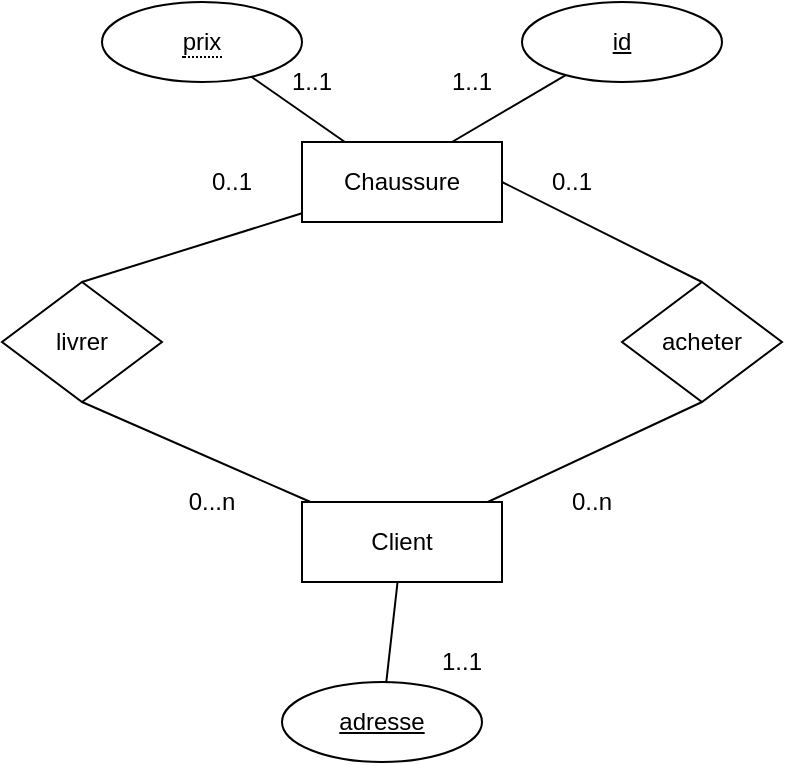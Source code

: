<mxfile version="18.0.6" type="device" pages="4"><diagram id="WHe3SmvJnj75jyFPNUw1" name="magasin_chaussure"><mxGraphModel dx="868" dy="553" grid="1" gridSize="10" guides="1" tooltips="1" connect="1" arrows="1" fold="1" page="1" pageScale="1" pageWidth="850" pageHeight="1100" math="0" shadow="0"><root><mxCell id="0"/><mxCell id="1" parent="0"/><mxCell id="M6S3AGJv5DJsPDNtvrL2-1" value="Client" style="whiteSpace=wrap;html=1;align=center;" vertex="1" parent="1"><mxGeometry x="370" y="270" width="100" height="40" as="geometry"/></mxCell><mxCell id="M6S3AGJv5DJsPDNtvrL2-2" value="Chaussure" style="whiteSpace=wrap;html=1;align=center;" vertex="1" parent="1"><mxGeometry x="370" y="90" width="100" height="40" as="geometry"/></mxCell><mxCell id="M6S3AGJv5DJsPDNtvrL2-3" value="livrer" style="shape=rhombus;perimeter=rhombusPerimeter;whiteSpace=wrap;html=1;align=center;" vertex="1" parent="1"><mxGeometry x="220" y="160" width="80" height="60" as="geometry"/></mxCell><mxCell id="M6S3AGJv5DJsPDNtvrL2-4" value="acheter" style="shape=rhombus;perimeter=rhombusPerimeter;whiteSpace=wrap;html=1;align=center;" vertex="1" parent="1"><mxGeometry x="530" y="160" width="80" height="60" as="geometry"/></mxCell><mxCell id="M6S3AGJv5DJsPDNtvrL2-6" value="id" style="ellipse;whiteSpace=wrap;html=1;align=center;fontStyle=4;" vertex="1" parent="1"><mxGeometry x="480" y="20" width="100" height="40" as="geometry"/></mxCell><mxCell id="M6S3AGJv5DJsPDNtvrL2-7" value="&lt;span style=&quot;border-bottom: 1px dotted&quot;&gt;prix&lt;/span&gt;" style="ellipse;whiteSpace=wrap;html=1;align=center;" vertex="1" parent="1"><mxGeometry x="270" y="20" width="100" height="40" as="geometry"/></mxCell><mxCell id="M6S3AGJv5DJsPDNtvrL2-8" value="adresse" style="ellipse;whiteSpace=wrap;html=1;align=center;fontStyle=4;" vertex="1" parent="1"><mxGeometry x="360" y="360" width="100" height="40" as="geometry"/></mxCell><mxCell id="M6S3AGJv5DJsPDNtvrL2-9" value="" style="endArrow=none;html=1;rounded=0;entryX=0.5;entryY=1;entryDx=0;entryDy=0;" edge="1" parent="1" source="M6S3AGJv5DJsPDNtvrL2-1" target="M6S3AGJv5DJsPDNtvrL2-4"><mxGeometry width="50" height="50" relative="1" as="geometry"><mxPoint x="400" y="270" as="sourcePoint"/><mxPoint x="450" y="220" as="targetPoint"/></mxGeometry></mxCell><mxCell id="M6S3AGJv5DJsPDNtvrL2-10" value="" style="endArrow=none;html=1;rounded=0;entryX=1;entryY=0.5;entryDx=0;entryDy=0;exitX=0.5;exitY=0;exitDx=0;exitDy=0;" edge="1" parent="1" source="M6S3AGJv5DJsPDNtvrL2-4" target="M6S3AGJv5DJsPDNtvrL2-2"><mxGeometry width="50" height="50" relative="1" as="geometry"><mxPoint x="400" y="270" as="sourcePoint"/><mxPoint x="450" y="220" as="targetPoint"/></mxGeometry></mxCell><mxCell id="M6S3AGJv5DJsPDNtvrL2-11" value="" style="endArrow=none;html=1;rounded=0;exitX=0.5;exitY=1;exitDx=0;exitDy=0;" edge="1" parent="1" source="M6S3AGJv5DJsPDNtvrL2-3" target="M6S3AGJv5DJsPDNtvrL2-1"><mxGeometry width="50" height="50" relative="1" as="geometry"><mxPoint x="400" y="270" as="sourcePoint"/><mxPoint x="450" y="220" as="targetPoint"/></mxGeometry></mxCell><mxCell id="M6S3AGJv5DJsPDNtvrL2-12" value="" style="endArrow=none;html=1;rounded=0;exitX=0.5;exitY=0;exitDx=0;exitDy=0;" edge="1" parent="1" source="M6S3AGJv5DJsPDNtvrL2-3" target="M6S3AGJv5DJsPDNtvrL2-2"><mxGeometry width="50" height="50" relative="1" as="geometry"><mxPoint x="280" y="110" as="sourcePoint"/><mxPoint x="330" y="100" as="targetPoint"/></mxGeometry></mxCell><mxCell id="M6S3AGJv5DJsPDNtvrL2-13" value="" style="endArrow=none;html=1;rounded=0;" edge="1" parent="1" source="M6S3AGJv5DJsPDNtvrL2-8" target="M6S3AGJv5DJsPDNtvrL2-1"><mxGeometry width="50" height="50" relative="1" as="geometry"><mxPoint x="470" y="340" as="sourcePoint"/><mxPoint x="310" y="350" as="targetPoint"/></mxGeometry></mxCell><mxCell id="M6S3AGJv5DJsPDNtvrL2-14" value="" style="endArrow=none;html=1;rounded=0;exitX=0.75;exitY=0;exitDx=0;exitDy=0;" edge="1" parent="1" source="M6S3AGJv5DJsPDNtvrL2-2" target="M6S3AGJv5DJsPDNtvrL2-6"><mxGeometry width="50" height="50" relative="1" as="geometry"><mxPoint x="400" y="270" as="sourcePoint"/><mxPoint x="450" y="220" as="targetPoint"/></mxGeometry></mxCell><mxCell id="M6S3AGJv5DJsPDNtvrL2-15" value="" style="endArrow=none;html=1;rounded=0;" edge="1" parent="1" source="M6S3AGJv5DJsPDNtvrL2-7" target="M6S3AGJv5DJsPDNtvrL2-2"><mxGeometry width="50" height="50" relative="1" as="geometry"><mxPoint x="400" y="270" as="sourcePoint"/><mxPoint x="400" y="30" as="targetPoint"/></mxGeometry></mxCell><mxCell id="M6S3AGJv5DJsPDNtvrL2-16" value="0...n" style="text;html=1;strokeColor=none;fillColor=none;align=center;verticalAlign=middle;whiteSpace=wrap;rounded=0;" vertex="1" parent="1"><mxGeometry x="300" y="260" width="50" height="20" as="geometry"/></mxCell><mxCell id="M6S3AGJv5DJsPDNtvrL2-17" value="0..1" style="text;html=1;strokeColor=none;fillColor=none;align=center;verticalAlign=middle;whiteSpace=wrap;rounded=0;" vertex="1" parent="1"><mxGeometry x="310" y="100" width="50" height="20" as="geometry"/></mxCell><mxCell id="M6S3AGJv5DJsPDNtvrL2-18" value="0..1" style="text;html=1;strokeColor=none;fillColor=none;align=center;verticalAlign=middle;whiteSpace=wrap;rounded=0;" vertex="1" parent="1"><mxGeometry x="480" y="100" width="50" height="20" as="geometry"/></mxCell><mxCell id="M6S3AGJv5DJsPDNtvrL2-19" value="0..n" style="text;html=1;strokeColor=none;fillColor=none;align=center;verticalAlign=middle;whiteSpace=wrap;rounded=0;" vertex="1" parent="1"><mxGeometry x="490" y="260" width="50" height="20" as="geometry"/></mxCell><mxCell id="M6S3AGJv5DJsPDNtvrL2-20" value="1..1" style="text;html=1;strokeColor=none;fillColor=none;align=center;verticalAlign=middle;whiteSpace=wrap;rounded=0;" vertex="1" parent="1"><mxGeometry x="350" y="50" width="50" height="20" as="geometry"/></mxCell><mxCell id="M6S3AGJv5DJsPDNtvrL2-21" value="1..1" style="text;html=1;strokeColor=none;fillColor=none;align=center;verticalAlign=middle;whiteSpace=wrap;rounded=0;" vertex="1" parent="1"><mxGeometry x="430" y="50" width="50" height="20" as="geometry"/></mxCell><mxCell id="M6S3AGJv5DJsPDNtvrL2-22" value="1..1" style="text;html=1;strokeColor=none;fillColor=none;align=center;verticalAlign=middle;whiteSpace=wrap;rounded=0;" vertex="1" parent="1"><mxGeometry x="425" y="340" width="50" height="20" as="geometry"/></mxCell></root></mxGraphModel></diagram><diagram id="t31VVGCOXZVhEwH0YgsE" name="exo_cours"><mxGraphModel dx="868" dy="553" grid="1" gridSize="10" guides="1" tooltips="1" connect="1" arrows="1" fold="1" page="1" pageScale="1" pageWidth="850" pageHeight="1100" math="0" shadow="0"><root><mxCell id="0"/><mxCell id="1" parent="0"/><mxCell id="t9AbwiovJPpBKCXAhhIv-1" value="Garantie" style="rounded=0;whiteSpace=wrap;html=1;" vertex="1" parent="1"><mxGeometry x="360" y="260" width="70" height="40" as="geometry"/></mxCell><mxCell id="t9AbwiovJPpBKCXAhhIv-2" value="Fournisseur" style="rounded=0;whiteSpace=wrap;html=1;" vertex="1" parent="1"><mxGeometry x="500" y="260" width="80" height="40" as="geometry"/></mxCell><mxCell id="t9AbwiovJPpBKCXAhhIv-3" value="Ordinateur" style="rounded=0;whiteSpace=wrap;html=1;" vertex="1" parent="1"><mxGeometry x="360" y="140" width="70" height="40" as="geometry"/></mxCell><mxCell id="t9AbwiovJPpBKCXAhhIv-4" value="numInventaire" style="ellipse;whiteSpace=wrap;html=1;fontStyle=4" vertex="1" parent="1"><mxGeometry x="140" y="140" width="85" height="40" as="geometry"/></mxCell><mxCell id="t9AbwiovJPpBKCXAhhIv-8" value="" style="endArrow=none;html=1;rounded=0;exitX=1;exitY=0.5;exitDx=0;exitDy=0;entryX=0;entryY=0.5;entryDx=0;entryDy=0;" edge="1" parent="1" source="t9AbwiovJPpBKCXAhhIv-4" target="t9AbwiovJPpBKCXAhhIv-3"><mxGeometry width="50" height="50" relative="1" as="geometry"><mxPoint x="400" y="310" as="sourcePoint"/><mxPoint x="450" y="260" as="targetPoint"/></mxGeometry></mxCell><mxCell id="t9AbwiovJPpBKCXAhhIv-9" value="dateAchat" style="ellipse;whiteSpace=wrap;html=1;" vertex="1" parent="1"><mxGeometry x="180" y="40" width="85" height="40" as="geometry"/></mxCell><mxCell id="t9AbwiovJPpBKCXAhhIv-10" value="" style="endArrow=none;html=1;rounded=0;entryX=0;entryY=0.5;entryDx=0;entryDy=0;" edge="1" parent="1" source="t9AbwiovJPpBKCXAhhIv-9" target="t9AbwiovJPpBKCXAhhIv-3"><mxGeometry width="50" height="50" relative="1" as="geometry"><mxPoint x="400" y="310" as="sourcePoint"/><mxPoint x="450" y="260" as="targetPoint"/></mxGeometry></mxCell><mxCell id="t9AbwiovJPpBKCXAhhIv-11" value="nom" style="ellipse;whiteSpace=wrap;html=1;" vertex="1" parent="1"><mxGeometry x="360" y="40" width="85" height="40" as="geometry"/></mxCell><mxCell id="t9AbwiovJPpBKCXAhhIv-12" value="" style="endArrow=none;html=1;rounded=0;exitX=0.6;exitY=0;exitDx=0;exitDy=0;exitPerimeter=0;" edge="1" parent="1" source="t9AbwiovJPpBKCXAhhIv-3" target="t9AbwiovJPpBKCXAhhIv-11"><mxGeometry width="50" height="50" relative="1" as="geometry"><mxPoint x="440" y="120" as="sourcePoint"/><mxPoint x="450" y="260" as="targetPoint"/></mxGeometry></mxCell><mxCell id="t9AbwiovJPpBKCXAhhIv-15" value="piece" style="ellipse;whiteSpace=wrap;html=1;" vertex="1" parent="1"><mxGeometry x="355" y="400" width="90" height="40" as="geometry"/></mxCell><mxCell id="t9AbwiovJPpBKCXAhhIv-16" value="date" style="ellipse;whiteSpace=wrap;html=1;" vertex="1" parent="1"><mxGeometry x="170" y="260" width="85" height="40" as="geometry"/></mxCell><mxCell id="t9AbwiovJPpBKCXAhhIv-17" value="duree" style="ellipse;whiteSpace=wrap;html=1;" vertex="1" parent="1"><mxGeometry x="180" y="400" width="85" height="40" as="geometry"/></mxCell><mxCell id="t9AbwiovJPpBKCXAhhIv-18" value="" style="endArrow=none;html=1;rounded=0;" edge="1" parent="1" source="t9AbwiovJPpBKCXAhhIv-15" target="t9AbwiovJPpBKCXAhhIv-1"><mxGeometry width="50" height="50" relative="1" as="geometry"><mxPoint x="400" y="310" as="sourcePoint"/><mxPoint x="450" y="260" as="targetPoint"/></mxGeometry></mxCell><mxCell id="t9AbwiovJPpBKCXAhhIv-19" value="" style="endArrow=none;html=1;rounded=0;" edge="1" parent="1" source="t9AbwiovJPpBKCXAhhIv-16" target="t9AbwiovJPpBKCXAhhIv-1"><mxGeometry width="50" height="50" relative="1" as="geometry"><mxPoint x="400" y="310" as="sourcePoint"/><mxPoint x="330" y="310" as="targetPoint"/></mxGeometry></mxCell><mxCell id="t9AbwiovJPpBKCXAhhIv-21" value="" style="endArrow=none;html=1;rounded=0;" edge="1" parent="1" source="t9AbwiovJPpBKCXAhhIv-1" target="t9AbwiovJPpBKCXAhhIv-17"><mxGeometry width="50" height="50" relative="1" as="geometry"><mxPoint x="340" y="370" as="sourcePoint"/><mxPoint x="450" y="260" as="targetPoint"/></mxGeometry></mxCell><mxCell id="t9AbwiovJPpBKCXAhhIv-22" value="nom" style="ellipse;whiteSpace=wrap;html=1;" vertex="1" parent="1"><mxGeometry x="660" y="160" width="85" height="40" as="geometry"/></mxCell><mxCell id="t9AbwiovJPpBKCXAhhIv-23" value="adresse" style="ellipse;whiteSpace=wrap;html=1;" vertex="1" parent="1"><mxGeometry x="670" y="260" width="85" height="40" as="geometry"/></mxCell><mxCell id="t9AbwiovJPpBKCXAhhIv-25" value="id" style="ellipse;whiteSpace=wrap;html=1;fontStyle=4" vertex="1" parent="1"><mxGeometry x="660" y="360" width="85" height="40" as="geometry"/></mxCell><mxCell id="t9AbwiovJPpBKCXAhhIv-26" value="marque" style="ellipse;whiteSpace=wrap;html=1;" vertex="1" parent="1"><mxGeometry x="510" y="40" width="85" height="40" as="geometry"/></mxCell><mxCell id="t9AbwiovJPpBKCXAhhIv-27" value="" style="endArrow=none;html=1;rounded=0;exitX=1;exitY=0.25;exitDx=0;exitDy=0;" edge="1" parent="1" source="t9AbwiovJPpBKCXAhhIv-3" target="t9AbwiovJPpBKCXAhhIv-26"><mxGeometry width="50" height="50" relative="1" as="geometry"><mxPoint x="410" y="290" as="sourcePoint"/><mxPoint x="460" y="240" as="targetPoint"/></mxGeometry></mxCell><mxCell id="t9AbwiovJPpBKCXAhhIv-28" value="" style="endArrow=none;html=1;rounded=0;" edge="1" parent="1" source="t9AbwiovJPpBKCXAhhIv-2" target="t9AbwiovJPpBKCXAhhIv-22"><mxGeometry width="50" height="50" relative="1" as="geometry"><mxPoint x="410" y="290" as="sourcePoint"/><mxPoint x="460" y="240" as="targetPoint"/></mxGeometry></mxCell><mxCell id="t9AbwiovJPpBKCXAhhIv-29" value="" style="endArrow=none;html=1;rounded=0;exitX=1;exitY=0.5;exitDx=0;exitDy=0;" edge="1" parent="1" source="t9AbwiovJPpBKCXAhhIv-2" target="t9AbwiovJPpBKCXAhhIv-23"><mxGeometry width="50" height="50" relative="1" as="geometry"><mxPoint x="600" y="320" as="sourcePoint"/><mxPoint x="460" y="240" as="targetPoint"/></mxGeometry></mxCell><mxCell id="t9AbwiovJPpBKCXAhhIv-30" value="" style="endArrow=none;html=1;rounded=0;entryX=0.047;entryY=0.2;entryDx=0;entryDy=0;entryPerimeter=0;" edge="1" parent="1" source="t9AbwiovJPpBKCXAhhIv-2" target="t9AbwiovJPpBKCXAhhIv-25"><mxGeometry width="50" height="50" relative="1" as="geometry"><mxPoint x="410" y="290" as="sourcePoint"/><mxPoint x="460" y="240" as="targetPoint"/></mxGeometry></mxCell><mxCell id="t9AbwiovJPpBKCXAhhIv-31" value="num" style="ellipse;whiteSpace=wrap;html=1;fontStyle=4" vertex="1" parent="1"><mxGeometry x="170" y="320" width="85" height="40" as="geometry"/></mxCell><mxCell id="t9AbwiovJPpBKCXAhhIv-32" value="" style="endArrow=none;html=1;rounded=0;exitX=1;exitY=0.5;exitDx=0;exitDy=0;entryX=0;entryY=1;entryDx=0;entryDy=0;" edge="1" parent="1" source="t9AbwiovJPpBKCXAhhIv-31" target="t9AbwiovJPpBKCXAhhIv-1"><mxGeometry width="50" height="50" relative="1" as="geometry"><mxPoint x="410" y="290" as="sourcePoint"/><mxPoint x="460" y="240" as="targetPoint"/></mxGeometry></mxCell><mxCell id="t9AbwiovJPpBKCXAhhIv-33" value="Contrat" style="rhombus;whiteSpace=wrap;html=1;" vertex="1" parent="1"><mxGeometry x="460" y="190" width="60" height="50" as="geometry"/></mxCell><mxCell id="t9AbwiovJPpBKCXAhhIv-34" value="" style="endArrow=none;html=1;rounded=0;entryX=0.5;entryY=1;entryDx=0;entryDy=0;edgeStyle=orthogonalEdgeStyle;curved=1;" edge="1" parent="1" source="t9AbwiovJPpBKCXAhhIv-2" target="t9AbwiovJPpBKCXAhhIv-33"><mxGeometry width="50" height="50" relative="1" as="geometry"><mxPoint x="410" y="290" as="sourcePoint"/><mxPoint x="460" y="240" as="targetPoint"/></mxGeometry></mxCell><mxCell id="t9AbwiovJPpBKCXAhhIv-35" value="1..1" style="text;html=1;strokeColor=none;fillColor=none;align=center;verticalAlign=middle;whiteSpace=wrap;rounded=0;" vertex="1" parent="1"><mxGeometry x="532.5" y="230" width="40" height="20" as="geometry"/></mxCell><mxCell id="t9AbwiovJPpBKCXAhhIv-36" value="" style="endArrow=none;html=1;rounded=0;exitX=0;exitY=0.5;exitDx=0;exitDy=0;edgeStyle=orthogonalEdgeStyle;curved=1;" edge="1" parent="1" source="t9AbwiovJPpBKCXAhhIv-33" target="t9AbwiovJPpBKCXAhhIv-3"><mxGeometry width="50" height="50" relative="1" as="geometry"><mxPoint x="390" y="290" as="sourcePoint"/><mxPoint x="440" y="240" as="targetPoint"/></mxGeometry></mxCell><mxCell id="t9AbwiovJPpBKCXAhhIv-37" value="1..n" style="text;html=1;strokeColor=none;fillColor=none;align=center;verticalAlign=middle;whiteSpace=wrap;rounded=0;" vertex="1" parent="1"><mxGeometry x="425" y="155" width="40" height="20" as="geometry"/></mxCell><mxCell id="t9AbwiovJPpBKCXAhhIv-38" value="" style="endArrow=none;html=1;rounded=0;entryX=0;entryY=1;entryDx=0;entryDy=0;exitX=0;exitY=0;exitDx=0;exitDy=0;edgeStyle=orthogonalEdgeStyle;curved=1;" edge="1" parent="1" source="t9AbwiovJPpBKCXAhhIv-1" target="t9AbwiovJPpBKCXAhhIv-33"><mxGeometry width="50" height="50" relative="1" as="geometry"><mxPoint x="390" y="290" as="sourcePoint"/><mxPoint x="440" y="240" as="targetPoint"/></mxGeometry></mxCell><mxCell id="t9AbwiovJPpBKCXAhhIv-39" value="1..1" style="text;html=1;strokeColor=none;fillColor=none;align=center;verticalAlign=middle;whiteSpace=wrap;rounded=0;" vertex="1" parent="1"><mxGeometry x="355" y="230" width="40" height="20" as="geometry"/></mxCell><mxCell id="t9AbwiovJPpBKCXAhhIv-40" value="is_societe" style="ellipse;whiteSpace=wrap;html=1;fontStyle=0" vertex="1" parent="1"><mxGeometry x="570" y="410" width="110" height="40" as="geometry"/></mxCell><mxCell id="t9AbwiovJPpBKCXAhhIv-41" value="" style="endArrow=none;html=1;rounded=0;" edge="1" parent="1" source="t9AbwiovJPpBKCXAhhIv-40" target="t9AbwiovJPpBKCXAhhIv-2"><mxGeometry width="50" height="50" relative="1" as="geometry"><mxPoint x="390" y="290" as="sourcePoint"/><mxPoint x="440" y="240" as="targetPoint"/></mxGeometry></mxCell><mxCell id="t9AbwiovJPpBKCXAhhIv-42" value="cout forfaitaire&lt;br&gt;" style="ellipse;whiteSpace=wrap;html=1;" vertex="1" parent="1"><mxGeometry x="550" y="130" width="80" height="40" as="geometry"/></mxCell><mxCell id="t9AbwiovJPpBKCXAhhIv-43" value="" style="endArrow=none;html=1;rounded=0;" edge="1" parent="1" source="t9AbwiovJPpBKCXAhhIv-33" target="t9AbwiovJPpBKCXAhhIv-42"><mxGeometry width="50" height="50" relative="1" as="geometry"><mxPoint x="560" y="210" as="sourcePoint"/><mxPoint x="440" y="220" as="targetPoint"/></mxGeometry></mxCell></root></mxGraphModel></diagram><diagram id="Hl3TequxYfqohYK058vu" name="institut_isi"><mxGraphModel dx="868" dy="553" grid="1" gridSize="10" guides="1" tooltips="1" connect="1" arrows="1" fold="1" page="1" pageScale="1" pageWidth="850" pageHeight="1100" math="0" shadow="0"><root><mxCell id="0"/><mxCell id="1" parent="0"/><mxCell id="HtGl0H86y4g6JmvkwleT-20" style="edgeStyle=none;rounded=1;orthogonalLoop=1;jettySize=auto;html=1;endArrow=none;endFill=0;" edge="1" parent="1" source="HtGl0H86y4g6JmvkwleT-1" target="HtGl0H86y4g6JmvkwleT-13"><mxGeometry relative="1" as="geometry"/></mxCell><mxCell id="HtGl0H86y4g6JmvkwleT-21" style="edgeStyle=none;rounded=1;orthogonalLoop=1;jettySize=auto;html=1;endArrow=none;endFill=0;" edge="1" parent="1" source="HtGl0H86y4g6JmvkwleT-1" target="HtGl0H86y4g6JmvkwleT-7"><mxGeometry relative="1" as="geometry"/></mxCell><mxCell id="HtGl0H86y4g6JmvkwleT-23" style="edgeStyle=none;rounded=1;orthogonalLoop=1;jettySize=auto;html=1;endArrow=none;endFill=0;" edge="1" parent="1" source="HtGl0H86y4g6JmvkwleT-1" target="HtGl0H86y4g6JmvkwleT-4"><mxGeometry relative="1" as="geometry"/></mxCell><mxCell id="HtGl0H86y4g6JmvkwleT-24" style="edgeStyle=none;rounded=1;orthogonalLoop=1;jettySize=auto;html=1;endArrow=none;endFill=0;" edge="1" parent="1" source="HtGl0H86y4g6JmvkwleT-1" target="HtGl0H86y4g6JmvkwleT-11"><mxGeometry relative="1" as="geometry"/></mxCell><mxCell id="HtGl0H86y4g6JmvkwleT-25" style="edgeStyle=none;rounded=1;orthogonalLoop=1;jettySize=auto;html=1;endArrow=none;endFill=0;" edge="1" parent="1" source="HtGl0H86y4g6JmvkwleT-1" target="HtGl0H86y4g6JmvkwleT-9"><mxGeometry relative="1" as="geometry"/></mxCell><mxCell id="HtGl0H86y4g6JmvkwleT-42" style="edgeStyle=orthogonalEdgeStyle;curved=1;rounded=1;orthogonalLoop=1;jettySize=auto;html=1;endArrow=none;endFill=0;entryX=0.395;entryY=0.9;entryDx=0;entryDy=0;entryPerimeter=0;" edge="1" parent="1" source="HtGl0H86y4g6JmvkwleT-1" target="HtGl0H86y4g6JmvkwleT-43"><mxGeometry relative="1" as="geometry"><mxPoint x="540" y="310" as="targetPoint"/></mxGeometry></mxCell><mxCell id="HtGl0H86y4g6JmvkwleT-45" value="1..n" style="edgeLabel;html=1;align=center;verticalAlign=middle;resizable=0;points=[];" vertex="1" connectable="0" parent="HtGl0H86y4g6JmvkwleT-42"><mxGeometry x="-0.631" y="-3" relative="1" as="geometry"><mxPoint as="offset"/></mxGeometry></mxCell><mxCell id="HtGl0H86y4g6JmvkwleT-1" value="Professeur" style="whiteSpace=wrap;html=1;align=center;rounded=1;" vertex="1" parent="1"><mxGeometry x="380" y="300" width="100" height="40" as="geometry"/></mxCell><mxCell id="HtGl0H86y4g6JmvkwleT-26" style="edgeStyle=none;rounded=1;orthogonalLoop=1;jettySize=auto;html=1;endArrow=none;endFill=0;" edge="1" parent="1" source="HtGl0H86y4g6JmvkwleT-2" target="HtGl0H86y4g6JmvkwleT-16"><mxGeometry relative="1" as="geometry"/></mxCell><mxCell id="HtGl0H86y4g6JmvkwleT-27" style="edgeStyle=none;rounded=1;orthogonalLoop=1;jettySize=auto;html=1;endArrow=none;endFill=0;" edge="1" parent="1" source="HtGl0H86y4g6JmvkwleT-2" target="HtGl0H86y4g6JmvkwleT-5"><mxGeometry relative="1" as="geometry"/></mxCell><mxCell id="HtGl0H86y4g6JmvkwleT-28" style="edgeStyle=none;rounded=1;orthogonalLoop=1;jettySize=auto;html=1;entryX=1;entryY=1;entryDx=0;entryDy=0;endArrow=none;endFill=0;" edge="1" parent="1" source="HtGl0H86y4g6JmvkwleT-2" target="HtGl0H86y4g6JmvkwleT-8"><mxGeometry relative="1" as="geometry"/></mxCell><mxCell id="HtGl0H86y4g6JmvkwleT-29" style="edgeStyle=none;rounded=1;orthogonalLoop=1;jettySize=auto;html=1;entryX=0.5;entryY=1;entryDx=0;entryDy=0;endArrow=none;endFill=0;" edge="1" parent="1" source="HtGl0H86y4g6JmvkwleT-2" target="HtGl0H86y4g6JmvkwleT-12"><mxGeometry relative="1" as="geometry"/></mxCell><mxCell id="HtGl0H86y4g6JmvkwleT-30" style="edgeStyle=none;rounded=1;orthogonalLoop=1;jettySize=auto;html=1;entryX=0;entryY=1;entryDx=0;entryDy=0;endArrow=none;endFill=0;" edge="1" parent="1" source="HtGl0H86y4g6JmvkwleT-2" target="HtGl0H86y4g6JmvkwleT-10"><mxGeometry relative="1" as="geometry"/></mxCell><mxCell id="HtGl0H86y4g6JmvkwleT-31" style="edgeStyle=none;rounded=1;orthogonalLoop=1;jettySize=auto;html=1;endArrow=none;endFill=0;" edge="1" parent="1" source="HtGl0H86y4g6JmvkwleT-2" target="HtGl0H86y4g6JmvkwleT-14"><mxGeometry relative="1" as="geometry"/></mxCell><mxCell id="HtGl0H86y4g6JmvkwleT-39" value="" style="edgeStyle=orthogonalEdgeStyle;curved=1;rounded=1;orthogonalLoop=1;jettySize=auto;html=1;endArrow=none;endFill=0;" edge="1" parent="1" source="HtGl0H86y4g6JmvkwleT-2" target="HtGl0H86y4g6JmvkwleT-35"><mxGeometry relative="1" as="geometry"/></mxCell><mxCell id="HtGl0H86y4g6JmvkwleT-40" value="1..n" style="edgeLabel;html=1;align=center;verticalAlign=middle;resizable=0;points=[];" vertex="1" connectable="0" parent="HtGl0H86y4g6JmvkwleT-39"><mxGeometry x="-0.63" y="4" relative="1" as="geometry"><mxPoint as="offset"/></mxGeometry></mxCell><mxCell id="HtGl0H86y4g6JmvkwleT-2" value="Etudiant" style="whiteSpace=wrap;html=1;align=center;rounded=1;" vertex="1" parent="1"><mxGeometry x="375" y="60" width="100" height="40" as="geometry"/></mxCell><mxCell id="HtGl0H86y4g6JmvkwleT-32" style="edgeStyle=none;rounded=1;orthogonalLoop=1;jettySize=auto;html=1;endArrow=none;endFill=0;" edge="1" parent="1" source="HtGl0H86y4g6JmvkwleT-3" target="HtGl0H86y4g6JmvkwleT-18"><mxGeometry relative="1" as="geometry"/></mxCell><mxCell id="HtGl0H86y4g6JmvkwleT-33" style="edgeStyle=none;rounded=1;orthogonalLoop=1;jettySize=auto;html=1;endArrow=none;endFill=0;" edge="1" parent="1" source="HtGl0H86y4g6JmvkwleT-3" target="HtGl0H86y4g6JmvkwleT-6"><mxGeometry relative="1" as="geometry"/></mxCell><mxCell id="HtGl0H86y4g6JmvkwleT-34" style="edgeStyle=none;rounded=1;orthogonalLoop=1;jettySize=auto;html=1;endArrow=none;endFill=0;" edge="1" parent="1" source="HtGl0H86y4g6JmvkwleT-3" target="HtGl0H86y4g6JmvkwleT-17"><mxGeometry relative="1" as="geometry"/></mxCell><mxCell id="HtGl0H86y4g6JmvkwleT-3" value="Cours" style="whiteSpace=wrap;html=1;align=center;rounded=1;" vertex="1" parent="1"><mxGeometry x="620" y="160" width="100" height="40" as="geometry"/></mxCell><mxCell id="HtGl0H86y4g6JmvkwleT-4" value="&lt;span style=&quot;border-bottom: 1px dotted&quot;&gt;id_prof&lt;br&gt;&lt;br&gt;&lt;/span&gt;" style="ellipse;whiteSpace=wrap;html=1;align=center;rounded=1;" vertex="1" parent="1"><mxGeometry x="230" y="370" width="100" height="40" as="geometry"/></mxCell><mxCell id="HtGl0H86y4g6JmvkwleT-5" value="&lt;span style=&quot;border-bottom: 1px dotted&quot;&gt;id_etudiant&lt;/span&gt;" style="ellipse;whiteSpace=wrap;html=1;align=center;rounded=1;" vertex="1" parent="1"><mxGeometry x="230" y="60" width="100" height="40" as="geometry"/></mxCell><mxCell id="HtGl0H86y4g6JmvkwleT-6" value="&lt;span style=&quot;border-bottom: 1px dotted&quot;&gt;id_cours&lt;/span&gt;" style="ellipse;whiteSpace=wrap;html=1;align=center;rounded=1;" vertex="1" parent="1"><mxGeometry x="750" y="160" width="100" height="40" as="geometry"/></mxCell><mxCell id="HtGl0H86y4g6JmvkwleT-7" value="nom" style="ellipse;whiteSpace=wrap;html=1;align=center;rounded=1;" vertex="1" parent="1"><mxGeometry x="230" y="320" width="100" height="40" as="geometry"/></mxCell><mxCell id="HtGl0H86y4g6JmvkwleT-8" value="nom" style="ellipse;whiteSpace=wrap;html=1;align=center;rounded=1;" vertex="1" parent="1"><mxGeometry x="240" width="100" height="40" as="geometry"/></mxCell><mxCell id="HtGl0H86y4g6JmvkwleT-9" value="prenom" style="ellipse;whiteSpace=wrap;html=1;align=center;rounded=1;" vertex="1" parent="1"><mxGeometry x="480" y="370" width="100" height="40" as="geometry"/></mxCell><mxCell id="HtGl0H86y4g6JmvkwleT-10" value="prenom" style="ellipse;whiteSpace=wrap;html=1;align=center;rounded=1;" vertex="1" parent="1"><mxGeometry x="510" width="100" height="40" as="geometry"/></mxCell><mxCell id="HtGl0H86y4g6JmvkwleT-11" value="date_embauche" style="ellipse;whiteSpace=wrap;html=1;align=center;rounded=1;" vertex="1" parent="1"><mxGeometry x="360" y="370" width="100" height="40" as="geometry"/></mxCell><mxCell id="HtGl0H86y4g6JmvkwleT-12" value="adresse" style="ellipse;whiteSpace=wrap;html=1;align=center;rounded=1;" vertex="1" parent="1"><mxGeometry x="370" width="100" height="40" as="geometry"/></mxCell><mxCell id="HtGl0H86y4g6JmvkwleT-13" value="adresse" style="ellipse;whiteSpace=wrap;html=1;align=center;rounded=1;" vertex="1" parent="1"><mxGeometry x="230" y="270" width="100" height="40" as="geometry"/></mxCell><mxCell id="HtGl0H86y4g6JmvkwleT-14" value="telephone" style="ellipse;whiteSpace=wrap;html=1;align=center;rounded=1;" vertex="1" parent="1"><mxGeometry x="520" y="70" width="100" height="40" as="geometry"/></mxCell><mxCell id="HtGl0H86y4g6JmvkwleT-16" value="date_naissance" style="ellipse;whiteSpace=wrap;html=1;align=center;rounded=1;" vertex="1" parent="1"><mxGeometry x="230" y="120" width="100" height="40" as="geometry"/></mxCell><mxCell id="HtGl0H86y4g6JmvkwleT-17" value="&lt;span style=&quot;border-bottom: 1px dotted&quot;&gt;titre&lt;/span&gt;" style="ellipse;whiteSpace=wrap;html=1;align=center;rounded=1;" vertex="1" parent="1"><mxGeometry x="690" y="220" width="100" height="40" as="geometry"/></mxCell><mxCell id="HtGl0H86y4g6JmvkwleT-18" value="&lt;span style=&quot;border-bottom: 1px dotted&quot;&gt;duree&lt;/span&gt;" style="ellipse;whiteSpace=wrap;html=1;align=center;rounded=1;" vertex="1" parent="1"><mxGeometry x="690" y="100" width="100" height="40" as="geometry"/></mxCell><mxCell id="HtGl0H86y4g6JmvkwleT-38" style="edgeStyle=orthogonalEdgeStyle;curved=1;rounded=1;orthogonalLoop=1;jettySize=auto;html=1;endArrow=none;endFill=0;" edge="1" parent="1" source="HtGl0H86y4g6JmvkwleT-35" target="HtGl0H86y4g6JmvkwleT-3"><mxGeometry relative="1" as="geometry"/></mxCell><mxCell id="HtGl0H86y4g6JmvkwleT-41" value="1..n" style="edgeLabel;html=1;align=center;verticalAlign=middle;resizable=0;points=[];" vertex="1" connectable="0" parent="HtGl0H86y4g6JmvkwleT-38"><mxGeometry x="0.298" y="3" relative="1" as="geometry"><mxPoint as="offset"/></mxGeometry></mxCell><mxCell id="HtGl0H86y4g6JmvkwleT-35" value="suit" style="shape=rhombus;perimeter=rhombusPerimeter;whiteSpace=wrap;html=1;align=center;rounded=1;" vertex="1" parent="1"><mxGeometry x="460" y="120" width="120" height="60" as="geometry"/></mxCell><mxCell id="HtGl0H86y4g6JmvkwleT-44" style="edgeStyle=orthogonalEdgeStyle;curved=1;rounded=1;orthogonalLoop=1;jettySize=auto;html=1;entryX=0;entryY=0.75;entryDx=0;entryDy=0;endArrow=none;endFill=0;" edge="1" parent="1" source="HtGl0H86y4g6JmvkwleT-43" target="HtGl0H86y4g6JmvkwleT-3"><mxGeometry relative="1" as="geometry"/></mxCell><mxCell id="HtGl0H86y4g6JmvkwleT-46" value="1..n" style="edgeLabel;html=1;align=center;verticalAlign=middle;resizable=0;points=[];" vertex="1" connectable="0" parent="HtGl0H86y4g6JmvkwleT-44"><mxGeometry x="0.475" y="-8" relative="1" as="geometry"><mxPoint as="offset"/></mxGeometry></mxCell><mxCell id="HtGl0H86y4g6JmvkwleT-43" value="dispense" style="shape=rhombus;perimeter=rhombusPerimeter;whiteSpace=wrap;html=1;align=center;rounded=1;" vertex="1" parent="1"><mxGeometry x="460" y="230" width="120" height="60" as="geometry"/></mxCell></root></mxGraphModel></diagram><diagram id="6U6JHSN8w3UoI81q1L3y" name="balayeuses_arsene_charles"><mxGraphModel dx="964" dy="614" grid="1" gridSize="10" guides="1" tooltips="1" connect="1" arrows="1" fold="1" page="1" pageScale="1" pageWidth="850" pageHeight="1100" math="0" shadow="0"><root><mxCell id="0"/><mxCell id="1" parent="0"/><mxCell id="JnqQ88VIuhE5RgZlaQDB-4" value="0:n" style="edgeStyle=orthogonalEdgeStyle;curved=1;rounded=1;orthogonalLoop=1;jettySize=auto;html=1;endArrow=none;endFill=0;" edge="1" parent="1" source="DeVKrSlmm6XosvbSYdkT-1" target="DeVKrSlmm6XosvbSYdkT-4"><mxGeometry relative="1" as="geometry"/></mxCell><mxCell id="JnqQ88VIuhE5RgZlaQDB-20" style="edgeStyle=none;rounded=1;orthogonalLoop=1;jettySize=auto;html=1;endArrow=none;endFill=0;" edge="1" parent="1" source="DeVKrSlmm6XosvbSYdkT-1" target="DeVKrSlmm6XosvbSYdkT-8"><mxGeometry relative="1" as="geometry"/></mxCell><mxCell id="JnqQ88VIuhE5RgZlaQDB-21" style="edgeStyle=none;rounded=1;orthogonalLoop=1;jettySize=auto;html=1;endArrow=none;endFill=0;" edge="1" parent="1" source="DeVKrSlmm6XosvbSYdkT-1" target="DeVKrSlmm6XosvbSYdkT-20"><mxGeometry relative="1" as="geometry"/></mxCell><mxCell id="JnqQ88VIuhE5RgZlaQDB-22" style="edgeStyle=none;rounded=1;orthogonalLoop=1;jettySize=auto;html=1;endArrow=none;endFill=0;" edge="1" parent="1" source="DeVKrSlmm6XosvbSYdkT-1" target="DeVKrSlmm6XosvbSYdkT-18"><mxGeometry relative="1" as="geometry"/></mxCell><mxCell id="JnqQ88VIuhE5RgZlaQDB-23" style="edgeStyle=none;rounded=1;orthogonalLoop=1;jettySize=auto;html=1;endArrow=none;endFill=0;" edge="1" parent="1" source="DeVKrSlmm6XosvbSYdkT-1" target="DeVKrSlmm6XosvbSYdkT-17"><mxGeometry relative="1" as="geometry"/></mxCell><mxCell id="JnqQ88VIuhE5RgZlaQDB-24" style="edgeStyle=none;rounded=1;orthogonalLoop=1;jettySize=auto;html=1;entryX=1;entryY=0;entryDx=0;entryDy=0;endArrow=none;endFill=0;" edge="1" parent="1" source="DeVKrSlmm6XosvbSYdkT-1" target="DeVKrSlmm6XosvbSYdkT-16"><mxGeometry relative="1" as="geometry"/></mxCell><mxCell id="JnqQ88VIuhE5RgZlaQDB-25" style="edgeStyle=none;rounded=1;orthogonalLoop=1;jettySize=auto;html=1;entryX=1;entryY=0;entryDx=0;entryDy=0;endArrow=none;endFill=0;" edge="1" parent="1" source="DeVKrSlmm6XosvbSYdkT-1" target="DeVKrSlmm6XosvbSYdkT-15"><mxGeometry relative="1" as="geometry"/></mxCell><mxCell id="JnqQ88VIuhE5RgZlaQDB-36" style="edgeStyle=none;rounded=1;orthogonalLoop=1;jettySize=auto;html=1;entryX=0;entryY=1;entryDx=0;entryDy=0;endArrow=none;endFill=0;" edge="1" parent="1" source="DeVKrSlmm6XosvbSYdkT-1" target="JnqQ88VIuhE5RgZlaQDB-35"><mxGeometry relative="1" as="geometry"/></mxCell><mxCell id="JnqQ88VIuhE5RgZlaQDB-38" value="1:1" style="edgeLabel;html=1;align=center;verticalAlign=middle;resizable=0;points=[];" vertex="1" connectable="0" parent="JnqQ88VIuhE5RgZlaQDB-36"><mxGeometry x="-0.673" y="-2" relative="1" as="geometry"><mxPoint as="offset"/></mxGeometry></mxCell><mxCell id="DeVKrSlmm6XosvbSYdkT-1" value="Representant" style="rounded=1;arcSize=0;whiteSpace=wrap;html=1;align=center;" vertex="1" parent="1"><mxGeometry x="470" y="260" width="100" height="40" as="geometry"/></mxCell><mxCell id="JnqQ88VIuhE5RgZlaQDB-14" style="edgeStyle=none;rounded=1;orthogonalLoop=1;jettySize=auto;html=1;entryX=1;entryY=1;entryDx=0;entryDy=0;endArrow=none;endFill=0;" edge="1" parent="1" source="DeVKrSlmm6XosvbSYdkT-2" target="DeVKrSlmm6XosvbSYdkT-10"><mxGeometry relative="1" as="geometry"/></mxCell><mxCell id="JnqQ88VIuhE5RgZlaQDB-15" style="edgeStyle=none;rounded=1;orthogonalLoop=1;jettySize=auto;html=1;entryX=1;entryY=1;entryDx=0;entryDy=0;endArrow=none;endFill=0;" edge="1" parent="1" source="DeVKrSlmm6XosvbSYdkT-2" target="DeVKrSlmm6XosvbSYdkT-11"><mxGeometry relative="1" as="geometry"/></mxCell><mxCell id="JnqQ88VIuhE5RgZlaQDB-16" style="edgeStyle=none;rounded=1;orthogonalLoop=1;jettySize=auto;html=1;entryX=1;entryY=1;entryDx=0;entryDy=0;endArrow=none;endFill=0;" edge="1" parent="1" source="DeVKrSlmm6XosvbSYdkT-2" target="DeVKrSlmm6XosvbSYdkT-12"><mxGeometry relative="1" as="geometry"/></mxCell><mxCell id="JnqQ88VIuhE5RgZlaQDB-18" style="edgeStyle=none;rounded=1;orthogonalLoop=1;jettySize=auto;html=1;endArrow=none;endFill=0;" edge="1" parent="1" source="DeVKrSlmm6XosvbSYdkT-2" target="DeVKrSlmm6XosvbSYdkT-13"><mxGeometry relative="1" as="geometry"/></mxCell><mxCell id="JnqQ88VIuhE5RgZlaQDB-19" style="edgeStyle=none;rounded=1;orthogonalLoop=1;jettySize=auto;html=1;endArrow=none;endFill=0;" edge="1" parent="1" source="DeVKrSlmm6XosvbSYdkT-2" target="DeVKrSlmm6XosvbSYdkT-7"><mxGeometry relative="1" as="geometry"/></mxCell><mxCell id="DeVKrSlmm6XosvbSYdkT-2" value="Client" style="rounded=1;arcSize=10;whiteSpace=wrap;html=1;align=center;" vertex="1" parent="1"><mxGeometry x="475" y="70" width="100" height="40" as="geometry"/></mxCell><mxCell id="JnqQ88VIuhE5RgZlaQDB-10" style="edgeStyle=none;rounded=1;orthogonalLoop=1;jettySize=auto;html=1;endArrow=none;endFill=0;" edge="1" parent="1" source="DeVKrSlmm6XosvbSYdkT-3" target="JnqQ88VIuhE5RgZlaQDB-1"><mxGeometry relative="1" as="geometry"/></mxCell><mxCell id="JnqQ88VIuhE5RgZlaQDB-11" style="edgeStyle=none;rounded=1;orthogonalLoop=1;jettySize=auto;html=1;entryX=1;entryY=1;entryDx=0;entryDy=0;endArrow=none;endFill=0;" edge="1" parent="1" source="DeVKrSlmm6XosvbSYdkT-3" target="DeVKrSlmm6XosvbSYdkT-9"><mxGeometry relative="1" as="geometry"/></mxCell><mxCell id="JnqQ88VIuhE5RgZlaQDB-12" style="edgeStyle=none;rounded=1;orthogonalLoop=1;jettySize=auto;html=1;endArrow=none;endFill=0;" edge="1" parent="1" source="DeVKrSlmm6XosvbSYdkT-3" target="JnqQ88VIuhE5RgZlaQDB-2"><mxGeometry relative="1" as="geometry"/></mxCell><mxCell id="JnqQ88VIuhE5RgZlaQDB-13" style="edgeStyle=none;rounded=1;orthogonalLoop=1;jettySize=auto;html=1;entryX=1;entryY=0;entryDx=0;entryDy=0;endArrow=none;endFill=0;" edge="1" parent="1" source="DeVKrSlmm6XosvbSYdkT-3" target="JnqQ88VIuhE5RgZlaQDB-3"><mxGeometry relative="1" as="geometry"/></mxCell><mxCell id="DeVKrSlmm6XosvbSYdkT-3" value="Rencontre" style="rounded=1;arcSize=10;whiteSpace=wrap;html=1;align=center;" vertex="1" parent="1"><mxGeometry x="110" y="160" width="100" height="40" as="geometry"/></mxCell><mxCell id="JnqQ88VIuhE5RgZlaQDB-5" style="edgeStyle=orthogonalEdgeStyle;curved=1;rounded=1;orthogonalLoop=1;jettySize=auto;html=1;entryX=1;entryY=0.75;entryDx=0;entryDy=0;endArrow=none;endFill=0;" edge="1" parent="1" source="DeVKrSlmm6XosvbSYdkT-4" target="DeVKrSlmm6XosvbSYdkT-3"><mxGeometry relative="1" as="geometry"/></mxCell><mxCell id="JnqQ88VIuhE5RgZlaQDB-30" value="1:1" style="edgeLabel;html=1;align=center;verticalAlign=middle;resizable=0;points=[];" vertex="1" connectable="0" parent="JnqQ88VIuhE5RgZlaQDB-5"><mxGeometry x="0.299" y="5" relative="1" as="geometry"><mxPoint as="offset"/></mxGeometry></mxCell><mxCell id="DeVKrSlmm6XosvbSYdkT-4" value="organise" style="shape=rhombus;perimeter=rhombusPerimeter;whiteSpace=wrap;html=1;align=center;rounded=1;" vertex="1" parent="1"><mxGeometry x="260" y="210" width="90" height="50" as="geometry"/></mxCell><mxCell id="JnqQ88VIuhE5RgZlaQDB-8" style="edgeStyle=orthogonalEdgeStyle;curved=1;rounded=1;orthogonalLoop=1;jettySize=auto;html=1;endArrow=none;endFill=0;" edge="1" parent="1" source="DeVKrSlmm6XosvbSYdkT-5" target="DeVKrSlmm6XosvbSYdkT-1"><mxGeometry relative="1" as="geometry"/></mxCell><mxCell id="JnqQ88VIuhE5RgZlaQDB-26" value="0:n" style="edgeLabel;html=1;align=center;verticalAlign=middle;resizable=0;points=[];" vertex="1" connectable="0" parent="JnqQ88VIuhE5RgZlaQDB-8"><mxGeometry x="0.216" y="-4" relative="1" as="geometry"><mxPoint as="offset"/></mxGeometry></mxCell><mxCell id="JnqQ88VIuhE5RgZlaQDB-9" style="edgeStyle=orthogonalEdgeStyle;curved=1;rounded=1;orthogonalLoop=1;jettySize=auto;html=1;endArrow=none;endFill=0;" edge="1" parent="1" source="DeVKrSlmm6XosvbSYdkT-5" target="DeVKrSlmm6XosvbSYdkT-2"><mxGeometry relative="1" as="geometry"><Array as="points"><mxPoint x="475" y="135"/><mxPoint x="530" y="135"/></Array></mxGeometry></mxCell><mxCell id="JnqQ88VIuhE5RgZlaQDB-27" value="1:1" style="edgeLabel;html=1;align=center;verticalAlign=middle;resizable=0;points=[];" vertex="1" connectable="0" parent="JnqQ88VIuhE5RgZlaQDB-9"><mxGeometry x="0.719" y="6" relative="1" as="geometry"><mxPoint as="offset"/></mxGeometry></mxCell><mxCell id="DeVKrSlmm6XosvbSYdkT-5" value="represente" style="shape=rhombus;perimeter=rhombusPerimeter;whiteSpace=wrap;html=1;align=center;rounded=1;" vertex="1" parent="1"><mxGeometry x="430" y="160" width="90" height="50" as="geometry"/></mxCell><mxCell id="JnqQ88VIuhE5RgZlaQDB-6" value="1:1" style="edgeStyle=orthogonalEdgeStyle;curved=1;rounded=1;orthogonalLoop=1;jettySize=auto;html=1;entryX=1;entryY=0.75;entryDx=0;entryDy=0;endArrow=none;endFill=0;" edge="1" parent="1" source="DeVKrSlmm6XosvbSYdkT-6" target="DeVKrSlmm6XosvbSYdkT-3"><mxGeometry relative="1" as="geometry"/></mxCell><mxCell id="JnqQ88VIuhE5RgZlaQDB-7" style="edgeStyle=orthogonalEdgeStyle;curved=1;rounded=1;orthogonalLoop=1;jettySize=auto;html=1;entryX=0;entryY=0.75;entryDx=0;entryDy=0;endArrow=none;endFill=0;" edge="1" parent="1" source="DeVKrSlmm6XosvbSYdkT-6" target="DeVKrSlmm6XosvbSYdkT-2"><mxGeometry relative="1" as="geometry"/></mxCell><mxCell id="JnqQ88VIuhE5RgZlaQDB-29" value="0:n" style="edgeLabel;html=1;align=center;verticalAlign=middle;resizable=0;points=[];" vertex="1" connectable="0" parent="JnqQ88VIuhE5RgZlaQDB-7"><mxGeometry x="0.815" y="-2" relative="1" as="geometry"><mxPoint x="-7" y="-7" as="offset"/></mxGeometry></mxCell><mxCell id="DeVKrSlmm6XosvbSYdkT-6" value="assiste" style="shape=rhombus;perimeter=rhombusPerimeter;whiteSpace=wrap;html=1;align=center;rounded=1;" vertex="1" parent="1"><mxGeometry x="290" y="80" width="100" height="50" as="geometry"/></mxCell><mxCell id="DeVKrSlmm6XosvbSYdkT-7" value="&lt;span style=&quot;border-bottom: 1px dotted&quot;&gt;num&lt;/span&gt;" style="ellipse;whiteSpace=wrap;html=1;align=center;rounded=1;" vertex="1" parent="1"><mxGeometry x="590" width="70" height="30" as="geometry"/></mxCell><mxCell id="DeVKrSlmm6XosvbSYdkT-8" value="&lt;span style=&quot;border-bottom: 1px dotted&quot;&gt;num&lt;/span&gt;" style="ellipse;whiteSpace=wrap;html=1;align=center;rounded=1;" vertex="1" parent="1"><mxGeometry x="710" y="330" width="70" height="30" as="geometry"/></mxCell><mxCell id="DeVKrSlmm6XosvbSYdkT-9" value="&lt;span style=&quot;border-bottom: 1px dotted&quot;&gt;num&lt;/span&gt;" style="ellipse;whiteSpace=wrap;html=1;align=center;rounded=1;" vertex="1" parent="1"><mxGeometry y="135" width="70" height="30" as="geometry"/></mxCell><mxCell id="DeVKrSlmm6XosvbSYdkT-10" value="nom" style="ellipse;whiteSpace=wrap;html=1;align=center;rounded=1;" vertex="1" parent="1"><mxGeometry x="230" width="70" height="30" as="geometry"/></mxCell><mxCell id="DeVKrSlmm6XosvbSYdkT-11" value="prenom" style="ellipse;whiteSpace=wrap;html=1;align=center;rounded=1;" vertex="1" parent="1"><mxGeometry x="320" width="70" height="30" as="geometry"/></mxCell><mxCell id="DeVKrSlmm6XosvbSYdkT-12" value="telephone" style="ellipse;whiteSpace=wrap;html=1;align=center;rounded=1;" vertex="1" parent="1"><mxGeometry x="410" width="70" height="30" as="geometry"/></mxCell><mxCell id="DeVKrSlmm6XosvbSYdkT-13" value="statut" style="ellipse;whiteSpace=wrap;html=1;align=center;rounded=1;" vertex="1" parent="1"><mxGeometry x="500" width="70" height="30" as="geometry"/></mxCell><mxCell id="DeVKrSlmm6XosvbSYdkT-15" value="nom" style="ellipse;whiteSpace=wrap;html=1;align=center;rounded=1;" vertex="1" parent="1"><mxGeometry x="230" y="330" width="70" height="30" as="geometry"/></mxCell><mxCell id="DeVKrSlmm6XosvbSYdkT-16" value="prenom" style="ellipse;whiteSpace=wrap;html=1;align=center;rounded=1;" vertex="1" parent="1"><mxGeometry x="320" y="330" width="70" height="30" as="geometry"/></mxCell><mxCell id="DeVKrSlmm6XosvbSYdkT-17" value="telephone" style="ellipse;whiteSpace=wrap;html=1;align=center;rounded=1;" vertex="1" parent="1"><mxGeometry x="410" y="330" width="70" height="30" as="geometry"/></mxCell><mxCell id="DeVKrSlmm6XosvbSYdkT-18" value="adresse" style="ellipse;whiteSpace=wrap;html=1;align=center;rounded=1;" vertex="1" parent="1"><mxGeometry x="505" y="330" width="70" height="30" as="geometry"/></mxCell><mxCell id="DeVKrSlmm6XosvbSYdkT-20" value="date_embauche" style="ellipse;whiteSpace=wrap;html=1;align=center;rounded=1;" vertex="1" parent="1"><mxGeometry x="600" y="330" width="90" height="30" as="geometry"/></mxCell><mxCell id="JnqQ88VIuhE5RgZlaQDB-1" value="date" style="ellipse;whiteSpace=wrap;html=1;align=center;rounded=1;" vertex="1" parent="1"><mxGeometry y="80" width="70" height="30" as="geometry"/></mxCell><mxCell id="JnqQ88VIuhE5RgZlaQDB-2" value="duree" style="ellipse;whiteSpace=wrap;html=1;align=center;rounded=1;" vertex="1" parent="1"><mxGeometry y="190" width="70" height="30" as="geometry"/></mxCell><mxCell id="JnqQ88VIuhE5RgZlaQDB-3" value="motif" style="ellipse;whiteSpace=wrap;html=1;align=center;rounded=1;" vertex="1" parent="1"><mxGeometry y="240" width="70" height="30" as="geometry"/></mxCell><mxCell id="JnqQ88VIuhE5RgZlaQDB-32" value="Departement" style="rounded=1;arcSize=10;whiteSpace=wrap;html=1;align=center;" vertex="1" parent="1"><mxGeometry x="640" y="120" width="100" height="40" as="geometry"/></mxCell><mxCell id="JnqQ88VIuhE5RgZlaQDB-37" style="edgeStyle=none;rounded=1;orthogonalLoop=1;jettySize=auto;html=1;endArrow=none;endFill=0;" edge="1" parent="1" source="JnqQ88VIuhE5RgZlaQDB-35" target="JnqQ88VIuhE5RgZlaQDB-32"><mxGeometry relative="1" as="geometry"/></mxCell><mxCell id="JnqQ88VIuhE5RgZlaQDB-39" value="1:n" style="edgeLabel;html=1;align=center;verticalAlign=middle;resizable=0;points=[];" vertex="1" connectable="0" parent="JnqQ88VIuhE5RgZlaQDB-37"><mxGeometry x="0.49" y="-1" relative="1" as="geometry"><mxPoint x="-1" as="offset"/></mxGeometry></mxCell><mxCell id="JnqQ88VIuhE5RgZlaQDB-35" value="appartient" style="shape=rhombus;perimeter=rhombusPerimeter;whiteSpace=wrap;html=1;align=center;rounded=1;" vertex="1" parent="1"><mxGeometry x="610" y="230" width="80" height="40" as="geometry"/></mxCell></root></mxGraphModel></diagram></mxfile>